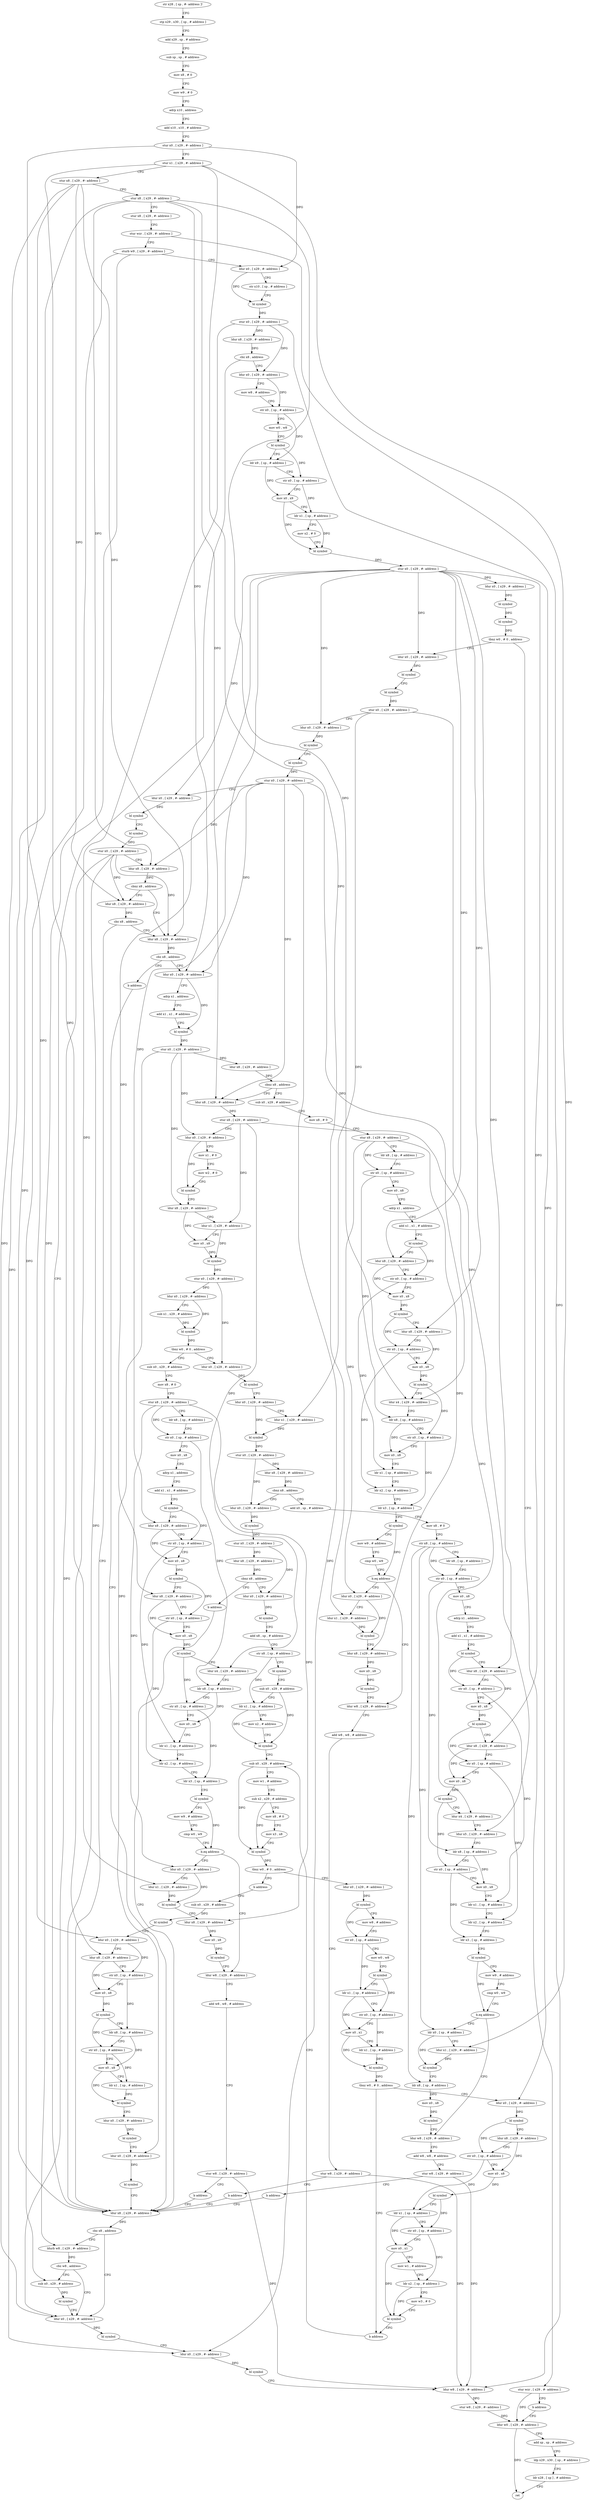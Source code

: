 digraph "func" {
"118188" [label = "str x28 , [ sp , #- address ]!" ]
"118192" [label = "stp x29 , x30 , [ sp , # address ]" ]
"118196" [label = "add x29 , sp , # address" ]
"118200" [label = "sub sp , sp , # address" ]
"118204" [label = "mov x8 , # 0" ]
"118208" [label = "mov w9 , # 0" ]
"118212" [label = "adrp x10 , address" ]
"118216" [label = "add x10 , x10 , # address" ]
"118220" [label = "stur x0 , [ x29 , #- address ]" ]
"118224" [label = "stur x1 , [ x29 , #- address ]" ]
"118228" [label = "stur x8 , [ x29 , #- address ]" ]
"118232" [label = "stur x8 , [ x29 , #- address ]" ]
"118236" [label = "stur x8 , [ x29 , #- address ]" ]
"118240" [label = "stur wzr , [ x29 , #- address ]" ]
"118244" [label = "sturb w9 , [ x29 , #- address ]" ]
"118248" [label = "ldur x0 , [ x29 , #- address ]" ]
"118252" [label = "str x10 , [ sp , # address ]" ]
"118256" [label = "bl symbol" ]
"118260" [label = "stur x0 , [ x29 , #- address ]" ]
"118264" [label = "ldur x8 , [ x29 , #- address ]" ]
"118268" [label = "cbz x8 , address" ]
"119260" [label = "ldur x8 , [ x29 , #- address ]" ]
"118272" [label = "ldur x0 , [ x29 , #- address ]" ]
"119264" [label = "cbz x8 , address" ]
"119284" [label = "ldur x0 , [ x29 , #- address ]" ]
"119268" [label = "ldurb w8 , [ x29 , #- address ]" ]
"118276" [label = "mov w8 , # address" ]
"118280" [label = "str x0 , [ sp , # address ]" ]
"118284" [label = "mov w0 , w8" ]
"118288" [label = "bl symbol" ]
"118292" [label = "ldr x9 , [ sp , # address ]" ]
"118296" [label = "str x0 , [ sp , # address ]" ]
"118300" [label = "mov x0 , x9" ]
"118304" [label = "ldr x1 , [ sp , # address ]" ]
"118308" [label = "mov x2 , # 0" ]
"118312" [label = "bl symbol" ]
"118316" [label = "stur x0 , [ x29 , #- address ]" ]
"118320" [label = "ldur x0 , [ x29 , #- address ]" ]
"118324" [label = "bl symbol" ]
"118328" [label = "bl symbol" ]
"118332" [label = "tbnz w0 , # 0 , address" ]
"118344" [label = "ldur x0 , [ x29 , #- address ]" ]
"118336" [label = "stur wzr , [ x29 , #- address ]" ]
"119288" [label = "bl symbol" ]
"119292" [label = "ldur x0 , [ x29 , #- address ]" ]
"119296" [label = "bl symbol" ]
"119300" [label = "ldur w8 , [ x29 , #- address ]" ]
"119304" [label = "stur w8 , [ x29 , #- address ]" ]
"119308" [label = "ldur w0 , [ x29 , #- address ]" ]
"119272" [label = "cbz w8 , address" ]
"119276" [label = "sub x0 , x29 , # address" ]
"118348" [label = "bl symbol" ]
"118352" [label = "bl symbol" ]
"118356" [label = "stur x0 , [ x29 , #- address ]" ]
"118360" [label = "ldur x0 , [ x29 , #- address ]" ]
"118364" [label = "bl symbol" ]
"118368" [label = "bl symbol" ]
"118372" [label = "stur x0 , [ x29 , #- address ]" ]
"118376" [label = "ldur x0 , [ x29 , #- address ]" ]
"118380" [label = "bl symbol" ]
"118384" [label = "bl symbol" ]
"118388" [label = "stur x0 , [ x29 , #- address ]" ]
"118392" [label = "ldur x8 , [ x29 , #- address ]" ]
"118396" [label = "cbnz x8 , address" ]
"118408" [label = "ldur x8 , [ x29 , #- address ]" ]
"118400" [label = "ldur x8 , [ x29 , #- address ]" ]
"118340" [label = "b address" ]
"119280" [label = "bl symbol" ]
"118412" [label = "cbz x8 , address" ]
"118420" [label = "ldur x0 , [ x29 , #- address ]" ]
"118416" [label = "b address" ]
"118404" [label = "cbz x8 , address" ]
"119312" [label = "add sp , sp , # address" ]
"119316" [label = "ldp x29 , x30 , [ sp , # address ]" ]
"119320" [label = "ldr x28 , [ sp ] , # address" ]
"119324" [label = "ret" ]
"118424" [label = "adrp x1 , address" ]
"118428" [label = "add x1 , x1 , # address" ]
"118432" [label = "bl symbol" ]
"118436" [label = "stur x0 , [ x29 , #- address ]" ]
"118440" [label = "ldur x8 , [ x29 , #- address ]" ]
"118444" [label = "cbnz x8 , address" ]
"118600" [label = "ldur x8 , [ x29 , #- address ]" ]
"118448" [label = "sub x0 , x29 , # address" ]
"118604" [label = "stur x8 , [ x29 , #- address ]" ]
"118608" [label = "ldur x0 , [ x29 , #- address ]" ]
"118612" [label = "mov x1 , # 0" ]
"118616" [label = "mov w2 , # 0" ]
"118620" [label = "bl symbol" ]
"118624" [label = "ldur x8 , [ x29 , #- address ]" ]
"118628" [label = "ldur x1 , [ x29 , #- address ]" ]
"118632" [label = "mov x0 , x8" ]
"118636" [label = "bl symbol" ]
"118640" [label = "stur x0 , [ x29 , #- address ]" ]
"118644" [label = "ldur x0 , [ x29 , #- address ]" ]
"118648" [label = "sub x1 , x29 , # address" ]
"118652" [label = "bl symbol" ]
"118656" [label = "tbnz w0 , # 0 , address" ]
"118812" [label = "ldur x0 , [ x29 , #- address ]" ]
"118660" [label = "sub x0 , x29 , # address" ]
"118452" [label = "mov x8 , # 0" ]
"118456" [label = "stur x8 , [ x29 , #- address ]" ]
"118460" [label = "ldr x8 , [ sp , # address ]" ]
"118464" [label = "str x0 , [ sp , # address ]" ]
"118468" [label = "mov x0 , x8" ]
"118472" [label = "adrp x1 , address" ]
"118476" [label = "add x1 , x1 , # address" ]
"118480" [label = "bl symbol" ]
"118484" [label = "ldur x8 , [ x29 , #- address ]" ]
"118488" [label = "str x0 , [ sp , # address ]" ]
"118492" [label = "mov x0 , x8" ]
"118496" [label = "bl symbol" ]
"118500" [label = "ldur x8 , [ x29 , #- address ]" ]
"118504" [label = "str x0 , [ sp , # address ]" ]
"118508" [label = "mov x0 , x8" ]
"118512" [label = "bl symbol" ]
"118516" [label = "ldur x4 , [ x29 , #- address ]" ]
"118520" [label = "ldr x8 , [ sp , # address ]" ]
"118524" [label = "str x0 , [ sp , # address ]" ]
"118528" [label = "mov x0 , x8" ]
"118532" [label = "ldr x1 , [ sp , # address ]" ]
"118536" [label = "ldr x2 , [ sp , # address ]" ]
"118540" [label = "ldr x3 , [ sp , # address ]" ]
"118544" [label = "bl symbol" ]
"118548" [label = "mov w9 , # address" ]
"118552" [label = "cmp w0 , w9" ]
"118556" [label = "b.eq address" ]
"118584" [label = "ldur w8 , [ x29 , #- address ]" ]
"118560" [label = "ldur x0 , [ x29 , #- address ]" ]
"118816" [label = "bl symbol" ]
"118820" [label = "ldur x0 , [ x29 , #- address ]" ]
"118824" [label = "ldur x1 , [ x29 , #- address ]" ]
"118828" [label = "bl symbol" ]
"118832" [label = "stur x0 , [ x29 , #- address ]" ]
"118836" [label = "ldur x8 , [ x29 , #- address ]" ]
"118840" [label = "cbnz x8 , address" ]
"119000" [label = "ldur x0 , [ x29 , #- address ]" ]
"118844" [label = "add x0 , sp , # address" ]
"118664" [label = "mov x8 , # 0" ]
"118668" [label = "stur x8 , [ x29 , #- address ]" ]
"118672" [label = "ldr x8 , [ sp , # address ]" ]
"118676" [label = "str x0 , [ sp , # address ]" ]
"118680" [label = "mov x0 , x8" ]
"118684" [label = "adrp x1 , address" ]
"118688" [label = "add x1 , x1 , # address" ]
"118692" [label = "bl symbol" ]
"118696" [label = "ldur x8 , [ x29 , #- address ]" ]
"118700" [label = "str x0 , [ sp , # address ]" ]
"118704" [label = "mov x0 , x8" ]
"118708" [label = "bl symbol" ]
"118712" [label = "ldur x8 , [ x29 , #- address ]" ]
"118716" [label = "str x0 , [ sp , # address ]" ]
"118720" [label = "mov x0 , x8" ]
"118724" [label = "bl symbol" ]
"118728" [label = "ldur x4 , [ x29 , #- address ]" ]
"118732" [label = "ldr x8 , [ sp , # address ]" ]
"118736" [label = "str x0 , [ sp , # address ]" ]
"118740" [label = "mov x0 , x8" ]
"118744" [label = "ldr x1 , [ sp , # address ]" ]
"118748" [label = "ldr x2 , [ sp , # address ]" ]
"118752" [label = "ldr x3 , [ sp , # address ]" ]
"118756" [label = "bl symbol" ]
"118760" [label = "mov w9 , # address" ]
"118764" [label = "cmp w0 , w9" ]
"118768" [label = "b.eq address" ]
"118796" [label = "ldur w8 , [ x29 , #- address ]" ]
"118772" [label = "ldur x0 , [ x29 , #- address ]" ]
"118588" [label = "add w8 , w8 , # address" ]
"118592" [label = "stur w8 , [ x29 , #- address ]" ]
"118596" [label = "b address" ]
"118564" [label = "ldur x1 , [ x29 , #- address ]" ]
"118568" [label = "bl symbol" ]
"118572" [label = "ldur x8 , [ x29 , #- address ]" ]
"118576" [label = "mov x0 , x8" ]
"118580" [label = "bl symbol" ]
"119004" [label = "bl symbol" ]
"119008" [label = "stur x0 , [ x29 , #- address ]" ]
"119012" [label = "ldur x8 , [ x29 , #- address ]" ]
"119016" [label = "cbnz x8 , address" ]
"119024" [label = "ldur x0 , [ x29 , #- address ]" ]
"119020" [label = "b address" ]
"118848" [label = "mov x8 , # 0" ]
"118852" [label = "str x8 , [ sp , # address ]" ]
"118856" [label = "ldr x8 , [ sp , # address ]" ]
"118860" [label = "str x0 , [ sp , # address ]" ]
"118864" [label = "mov x0 , x8" ]
"118868" [label = "adrp x1 , address" ]
"118872" [label = "add x1 , x1 , # address" ]
"118876" [label = "bl symbol" ]
"118880" [label = "ldur x8 , [ x29 , #- address ]" ]
"118884" [label = "str x0 , [ sp , # address ]" ]
"118888" [label = "mov x0 , x8" ]
"118892" [label = "bl symbol" ]
"118896" [label = "ldur x8 , [ x29 , #- address ]" ]
"118900" [label = "str x0 , [ sp , # address ]" ]
"118904" [label = "mov x0 , x8" ]
"118908" [label = "bl symbol" ]
"118912" [label = "ldur x4 , [ x29 , #- address ]" ]
"118916" [label = "ldur x5 , [ x29 , #- address ]" ]
"118920" [label = "ldr x8 , [ sp , # address ]" ]
"118924" [label = "str x0 , [ sp , # address ]" ]
"118928" [label = "mov x0 , x8" ]
"118932" [label = "ldr x1 , [ sp , # address ]" ]
"118936" [label = "ldr x2 , [ sp , # address ]" ]
"118940" [label = "ldr x3 , [ sp , # address ]" ]
"118944" [label = "bl symbol" ]
"118948" [label = "mov w9 , # address" ]
"118952" [label = "cmp w0 , w9" ]
"118956" [label = "b.eq address" ]
"118984" [label = "ldur w8 , [ x29 , #- address ]" ]
"118960" [label = "ldr x0 , [ sp , # address ]" ]
"118800" [label = "add w8 , w8 , # address" ]
"118804" [label = "stur w8 , [ x29 , #- address ]" ]
"118808" [label = "b address" ]
"118776" [label = "ldur x1 , [ x29 , #- address ]" ]
"118780" [label = "bl symbol" ]
"118784" [label = "ldur x8 , [ x29 , #- address ]" ]
"118788" [label = "mov x0 , x8" ]
"118792" [label = "bl symbol" ]
"119028" [label = "bl symbol" ]
"119032" [label = "add x8 , sp , # address" ]
"119036" [label = "str x8 , [ sp , # address ]" ]
"119040" [label = "bl symbol" ]
"119044" [label = "sub x0 , x29 , # address" ]
"119048" [label = "ldr x1 , [ sp , # address ]" ]
"119052" [label = "mov x2 , # address" ]
"119056" [label = "bl symbol" ]
"119060" [label = "sub x0 , x29 , # address" ]
"118988" [label = "add w8 , w8 , # address" ]
"118992" [label = "stur w8 , [ x29 , #- address ]" ]
"118996" [label = "b address" ]
"118964" [label = "ldur x1 , [ x29 , #- address ]" ]
"118968" [label = "bl symbol" ]
"118972" [label = "ldr x8 , [ sp , # address ]" ]
"118976" [label = "mov x0 , x8" ]
"118980" [label = "bl symbol" ]
"119092" [label = "ldur x0 , [ x29 , #- address ]" ]
"119096" [label = "bl symbol" ]
"119100" [label = "mov w8 , # address" ]
"119104" [label = "str x0 , [ sp , # address ]" ]
"119108" [label = "mov w0 , w8" ]
"119112" [label = "bl symbol" ]
"119116" [label = "ldr x1 , [ sp , # address ]" ]
"119120" [label = "str x0 , [ sp , # address ]" ]
"119124" [label = "mov x0 , x1" ]
"119128" [label = "ldr x1 , [ sp , # address ]" ]
"119132" [label = "bl symbol" ]
"119136" [label = "tbnz w0 , # 0 , address" ]
"119192" [label = "b address" ]
"119140" [label = "ldur x0 , [ x29 , #- address ]" ]
"119088" [label = "b address" ]
"119196" [label = "sub x0 , x29 , # address" ]
"119144" [label = "bl symbol" ]
"119148" [label = "ldur x8 , [ x29 , #- address ]" ]
"119152" [label = "str x0 , [ sp , # address ]" ]
"119156" [label = "mov x0 , x8" ]
"119160" [label = "bl symbol" ]
"119164" [label = "ldr x1 , [ sp , # address ]" ]
"119168" [label = "str x0 , [ sp , # address ]" ]
"119172" [label = "mov x0 , x1" ]
"119176" [label = "mov w1 , # address" ]
"119180" [label = "ldr x2 , [ sp , # address ]" ]
"119184" [label = "mov w3 , # 0" ]
"119188" [label = "bl symbol" ]
"119200" [label = "bl symbol" ]
"119204" [label = "ldur x0 , [ x29 , #- address ]" ]
"119208" [label = "ldur x8 , [ x29 , #- address ]" ]
"119212" [label = "str x0 , [ sp , # address ]" ]
"119216" [label = "mov x0 , x8" ]
"119220" [label = "bl symbol" ]
"119224" [label = "ldr x8 , [ sp , # address ]" ]
"119228" [label = "str x0 , [ sp , # address ]" ]
"119232" [label = "mov x0 , x8" ]
"119236" [label = "ldr x1 , [ sp , # address ]" ]
"119240" [label = "bl symbol" ]
"119244" [label = "ldur x0 , [ x29 , #- address ]" ]
"119248" [label = "bl symbol" ]
"119252" [label = "ldur x0 , [ x29 , #- address ]" ]
"119256" [label = "bl symbol" ]
"119064" [label = "mov w1 , # address" ]
"119068" [label = "sub x2 , x29 , # address" ]
"119072" [label = "mov x8 , # 0" ]
"119076" [label = "mov x3 , x8" ]
"119080" [label = "bl symbol" ]
"119084" [label = "tbnz w0 , # 0 , address" ]
"118188" -> "118192" [ label = "CFG" ]
"118192" -> "118196" [ label = "CFG" ]
"118196" -> "118200" [ label = "CFG" ]
"118200" -> "118204" [ label = "CFG" ]
"118204" -> "118208" [ label = "CFG" ]
"118208" -> "118212" [ label = "CFG" ]
"118212" -> "118216" [ label = "CFG" ]
"118216" -> "118220" [ label = "CFG" ]
"118220" -> "118224" [ label = "CFG" ]
"118220" -> "118248" [ label = "DFG" ]
"118220" -> "119204" [ label = "DFG" ]
"118224" -> "118228" [ label = "CFG" ]
"118224" -> "118564" [ label = "DFG" ]
"118224" -> "118776" [ label = "DFG" ]
"118224" -> "118964" [ label = "DFG" ]
"118228" -> "118232" [ label = "CFG" ]
"118228" -> "119260" [ label = "DFG" ]
"118228" -> "119284" [ label = "DFG" ]
"118228" -> "118408" [ label = "DFG" ]
"118228" -> "118400" [ label = "DFG" ]
"118232" -> "118236" [ label = "CFG" ]
"118232" -> "119292" [ label = "DFG" ]
"118232" -> "118392" [ label = "DFG" ]
"118232" -> "118420" [ label = "DFG" ]
"118232" -> "118600" [ label = "DFG" ]
"118232" -> "118516" [ label = "DFG" ]
"118236" -> "118240" [ label = "CFG" ]
"118240" -> "118244" [ label = "CFG" ]
"118240" -> "119300" [ label = "DFG" ]
"118244" -> "118248" [ label = "CFG" ]
"118244" -> "119268" [ label = "DFG" ]
"118244" -> "119276" [ label = "DFG" ]
"118248" -> "118252" [ label = "CFG" ]
"118248" -> "118256" [ label = "DFG" ]
"118252" -> "118256" [ label = "CFG" ]
"118256" -> "118260" [ label = "DFG" ]
"118260" -> "118264" [ label = "DFG" ]
"118260" -> "118272" [ label = "DFG" ]
"118260" -> "119140" [ label = "DFG" ]
"118260" -> "119208" [ label = "DFG" ]
"118264" -> "118268" [ label = "DFG" ]
"118268" -> "119260" [ label = "CFG" ]
"118268" -> "118272" [ label = "CFG" ]
"119260" -> "119264" [ label = "DFG" ]
"118272" -> "118276" [ label = "CFG" ]
"118272" -> "118280" [ label = "DFG" ]
"119264" -> "119284" [ label = "CFG" ]
"119264" -> "119268" [ label = "CFG" ]
"119284" -> "119288" [ label = "DFG" ]
"119268" -> "119272" [ label = "DFG" ]
"118276" -> "118280" [ label = "CFG" ]
"118280" -> "118284" [ label = "CFG" ]
"118280" -> "118292" [ label = "DFG" ]
"118284" -> "118288" [ label = "CFG" ]
"118288" -> "118292" [ label = "CFG" ]
"118288" -> "118296" [ label = "DFG" ]
"118292" -> "118296" [ label = "CFG" ]
"118292" -> "118300" [ label = "DFG" ]
"118296" -> "118300" [ label = "CFG" ]
"118296" -> "118304" [ label = "DFG" ]
"118300" -> "118304" [ label = "CFG" ]
"118300" -> "118312" [ label = "DFG" ]
"118304" -> "118308" [ label = "CFG" ]
"118304" -> "118312" [ label = "DFG" ]
"118308" -> "118312" [ label = "CFG" ]
"118312" -> "118316" [ label = "DFG" ]
"118316" -> "118320" [ label = "DFG" ]
"118316" -> "118344" [ label = "DFG" ]
"118316" -> "118360" [ label = "DFG" ]
"118316" -> "118376" [ label = "DFG" ]
"118316" -> "118484" [ label = "DFG" ]
"118316" -> "118500" [ label = "DFG" ]
"118316" -> "118696" [ label = "DFG" ]
"118316" -> "118712" [ label = "DFG" ]
"118316" -> "118880" [ label = "DFG" ]
"118316" -> "118896" [ label = "DFG" ]
"118320" -> "118324" [ label = "DFG" ]
"118324" -> "118328" [ label = "DFG" ]
"118328" -> "118332" [ label = "DFG" ]
"118332" -> "118344" [ label = "CFG" ]
"118332" -> "118336" [ label = "CFG" ]
"118344" -> "118348" [ label = "DFG" ]
"118336" -> "118340" [ label = "CFG" ]
"118336" -> "119308" [ label = "DFG" ]
"119288" -> "119292" [ label = "CFG" ]
"119292" -> "119296" [ label = "DFG" ]
"119296" -> "119300" [ label = "CFG" ]
"119300" -> "119304" [ label = "DFG" ]
"119304" -> "119308" [ label = "DFG" ]
"119308" -> "119312" [ label = "CFG" ]
"119308" -> "119324" [ label = "DFG" ]
"119272" -> "119284" [ label = "CFG" ]
"119272" -> "119276" [ label = "CFG" ]
"119276" -> "119280" [ label = "DFG" ]
"118348" -> "118352" [ label = "CFG" ]
"118352" -> "118356" [ label = "DFG" ]
"118356" -> "118360" [ label = "CFG" ]
"118356" -> "118824" [ label = "DFG" ]
"118356" -> "118916" [ label = "DFG" ]
"118360" -> "118364" [ label = "DFG" ]
"118364" -> "118368" [ label = "CFG" ]
"118368" -> "118372" [ label = "DFG" ]
"118372" -> "118376" [ label = "CFG" ]
"118372" -> "119292" [ label = "DFG" ]
"118372" -> "118392" [ label = "DFG" ]
"118372" -> "118420" [ label = "DFG" ]
"118372" -> "118600" [ label = "DFG" ]
"118372" -> "118516" [ label = "DFG" ]
"118376" -> "118380" [ label = "DFG" ]
"118380" -> "118384" [ label = "CFG" ]
"118384" -> "118388" [ label = "DFG" ]
"118388" -> "118392" [ label = "CFG" ]
"118388" -> "119260" [ label = "DFG" ]
"118388" -> "119284" [ label = "DFG" ]
"118388" -> "118408" [ label = "DFG" ]
"118388" -> "118400" [ label = "DFG" ]
"118392" -> "118396" [ label = "DFG" ]
"118396" -> "118408" [ label = "CFG" ]
"118396" -> "118400" [ label = "CFG" ]
"118408" -> "118412" [ label = "DFG" ]
"118400" -> "118404" [ label = "DFG" ]
"118340" -> "119308" [ label = "CFG" ]
"119280" -> "119284" [ label = "CFG" ]
"118412" -> "118420" [ label = "CFG" ]
"118412" -> "118416" [ label = "CFG" ]
"118420" -> "118424" [ label = "CFG" ]
"118420" -> "118432" [ label = "DFG" ]
"118416" -> "119260" [ label = "CFG" ]
"118404" -> "119260" [ label = "CFG" ]
"118404" -> "118408" [ label = "CFG" ]
"119312" -> "119316" [ label = "CFG" ]
"119316" -> "119320" [ label = "CFG" ]
"119320" -> "119324" [ label = "CFG" ]
"118424" -> "118428" [ label = "CFG" ]
"118428" -> "118432" [ label = "CFG" ]
"118432" -> "118436" [ label = "DFG" ]
"118436" -> "118440" [ label = "DFG" ]
"118436" -> "118608" [ label = "DFG" ]
"118436" -> "118624" [ label = "DFG" ]
"118436" -> "119252" [ label = "DFG" ]
"118440" -> "118444" [ label = "DFG" ]
"118444" -> "118600" [ label = "CFG" ]
"118444" -> "118448" [ label = "CFG" ]
"118600" -> "118604" [ label = "DFG" ]
"118448" -> "118452" [ label = "CFG" ]
"118604" -> "118608" [ label = "CFG" ]
"118604" -> "118628" [ label = "DFG" ]
"118604" -> "118728" [ label = "DFG" ]
"118604" -> "118912" [ label = "DFG" ]
"118608" -> "118612" [ label = "CFG" ]
"118608" -> "118620" [ label = "DFG" ]
"118612" -> "118616" [ label = "CFG" ]
"118616" -> "118620" [ label = "CFG" ]
"118620" -> "118624" [ label = "CFG" ]
"118624" -> "118628" [ label = "CFG" ]
"118624" -> "118632" [ label = "DFG" ]
"118628" -> "118632" [ label = "CFG" ]
"118628" -> "118636" [ label = "DFG" ]
"118632" -> "118636" [ label = "DFG" ]
"118636" -> "118640" [ label = "DFG" ]
"118640" -> "118644" [ label = "DFG" ]
"118640" -> "118812" [ label = "DFG" ]
"118644" -> "118648" [ label = "CFG" ]
"118644" -> "118652" [ label = "DFG" ]
"118648" -> "118652" [ label = "DFG" ]
"118652" -> "118656" [ label = "DFG" ]
"118656" -> "118812" [ label = "CFG" ]
"118656" -> "118660" [ label = "CFG" ]
"118812" -> "118816" [ label = "DFG" ]
"118660" -> "118664" [ label = "CFG" ]
"118452" -> "118456" [ label = "CFG" ]
"118456" -> "118460" [ label = "CFG" ]
"118456" -> "118560" [ label = "DFG" ]
"118456" -> "118572" [ label = "DFG" ]
"118456" -> "118464" [ label = "DFG" ]
"118460" -> "118464" [ label = "CFG" ]
"118464" -> "118468" [ label = "CFG" ]
"118464" -> "118520" [ label = "DFG" ]
"118468" -> "118472" [ label = "CFG" ]
"118472" -> "118476" [ label = "CFG" ]
"118476" -> "118480" [ label = "CFG" ]
"118480" -> "118484" [ label = "CFG" ]
"118480" -> "118488" [ label = "DFG" ]
"118484" -> "118488" [ label = "CFG" ]
"118484" -> "118492" [ label = "DFG" ]
"118488" -> "118492" [ label = "CFG" ]
"118488" -> "118532" [ label = "DFG" ]
"118492" -> "118496" [ label = "DFG" ]
"118496" -> "118500" [ label = "CFG" ]
"118496" -> "118504" [ label = "DFG" ]
"118500" -> "118504" [ label = "CFG" ]
"118500" -> "118508" [ label = "DFG" ]
"118504" -> "118508" [ label = "CFG" ]
"118504" -> "118536" [ label = "DFG" ]
"118508" -> "118512" [ label = "DFG" ]
"118512" -> "118516" [ label = "CFG" ]
"118512" -> "118524" [ label = "DFG" ]
"118516" -> "118520" [ label = "CFG" ]
"118520" -> "118524" [ label = "CFG" ]
"118520" -> "118528" [ label = "DFG" ]
"118524" -> "118528" [ label = "CFG" ]
"118524" -> "118540" [ label = "DFG" ]
"118528" -> "118532" [ label = "CFG" ]
"118532" -> "118536" [ label = "CFG" ]
"118536" -> "118540" [ label = "CFG" ]
"118540" -> "118544" [ label = "CFG" ]
"118544" -> "118548" [ label = "CFG" ]
"118544" -> "118556" [ label = "DFG" ]
"118548" -> "118552" [ label = "CFG" ]
"118552" -> "118556" [ label = "CFG" ]
"118556" -> "118584" [ label = "CFG" ]
"118556" -> "118560" [ label = "CFG" ]
"118584" -> "118588" [ label = "CFG" ]
"118560" -> "118564" [ label = "CFG" ]
"118560" -> "118568" [ label = "DFG" ]
"118816" -> "118820" [ label = "CFG" ]
"118820" -> "118824" [ label = "CFG" ]
"118820" -> "118828" [ label = "DFG" ]
"118824" -> "118828" [ label = "DFG" ]
"118828" -> "118832" [ label = "DFG" ]
"118832" -> "118836" [ label = "DFG" ]
"118832" -> "119000" [ label = "DFG" ]
"118836" -> "118840" [ label = "DFG" ]
"118840" -> "119000" [ label = "CFG" ]
"118840" -> "118844" [ label = "CFG" ]
"119000" -> "119004" [ label = "DFG" ]
"118844" -> "118848" [ label = "CFG" ]
"118664" -> "118668" [ label = "CFG" ]
"118668" -> "118672" [ label = "CFG" ]
"118668" -> "118772" [ label = "DFG" ]
"118668" -> "118784" [ label = "DFG" ]
"118668" -> "118676" [ label = "DFG" ]
"118672" -> "118676" [ label = "CFG" ]
"118676" -> "118680" [ label = "CFG" ]
"118676" -> "118732" [ label = "DFG" ]
"118680" -> "118684" [ label = "CFG" ]
"118684" -> "118688" [ label = "CFG" ]
"118688" -> "118692" [ label = "CFG" ]
"118692" -> "118696" [ label = "CFG" ]
"118692" -> "118700" [ label = "DFG" ]
"118696" -> "118700" [ label = "CFG" ]
"118696" -> "118704" [ label = "DFG" ]
"118700" -> "118704" [ label = "CFG" ]
"118700" -> "118744" [ label = "DFG" ]
"118704" -> "118708" [ label = "DFG" ]
"118708" -> "118712" [ label = "CFG" ]
"118708" -> "118716" [ label = "DFG" ]
"118712" -> "118716" [ label = "CFG" ]
"118712" -> "118720" [ label = "DFG" ]
"118716" -> "118720" [ label = "CFG" ]
"118716" -> "118748" [ label = "DFG" ]
"118720" -> "118724" [ label = "DFG" ]
"118724" -> "118728" [ label = "CFG" ]
"118724" -> "118736" [ label = "DFG" ]
"118728" -> "118732" [ label = "CFG" ]
"118732" -> "118736" [ label = "CFG" ]
"118732" -> "118740" [ label = "DFG" ]
"118736" -> "118740" [ label = "CFG" ]
"118736" -> "118752" [ label = "DFG" ]
"118740" -> "118744" [ label = "CFG" ]
"118744" -> "118748" [ label = "CFG" ]
"118748" -> "118752" [ label = "CFG" ]
"118752" -> "118756" [ label = "CFG" ]
"118756" -> "118760" [ label = "CFG" ]
"118756" -> "118768" [ label = "DFG" ]
"118760" -> "118764" [ label = "CFG" ]
"118764" -> "118768" [ label = "CFG" ]
"118768" -> "118796" [ label = "CFG" ]
"118768" -> "118772" [ label = "CFG" ]
"118796" -> "118800" [ label = "CFG" ]
"118772" -> "118776" [ label = "CFG" ]
"118772" -> "118780" [ label = "DFG" ]
"118588" -> "118592" [ label = "CFG" ]
"118592" -> "118596" [ label = "CFG" ]
"118592" -> "119300" [ label = "DFG" ]
"118596" -> "119260" [ label = "CFG" ]
"118564" -> "118568" [ label = "DFG" ]
"118568" -> "118572" [ label = "CFG" ]
"118572" -> "118576" [ label = "DFG" ]
"118576" -> "118580" [ label = "DFG" ]
"118580" -> "118584" [ label = "CFG" ]
"119004" -> "119008" [ label = "DFG" ]
"119008" -> "119012" [ label = "DFG" ]
"119008" -> "119024" [ label = "DFG" ]
"119012" -> "119016" [ label = "DFG" ]
"119016" -> "119024" [ label = "CFG" ]
"119016" -> "119020" [ label = "CFG" ]
"119024" -> "119028" [ label = "DFG" ]
"119020" -> "119260" [ label = "CFG" ]
"118848" -> "118852" [ label = "CFG" ]
"118852" -> "118856" [ label = "CFG" ]
"118852" -> "118960" [ label = "DFG" ]
"118852" -> "118972" [ label = "DFG" ]
"118852" -> "118860" [ label = "DFG" ]
"118856" -> "118860" [ label = "CFG" ]
"118860" -> "118864" [ label = "CFG" ]
"118860" -> "118920" [ label = "DFG" ]
"118864" -> "118868" [ label = "CFG" ]
"118868" -> "118872" [ label = "CFG" ]
"118872" -> "118876" [ label = "CFG" ]
"118876" -> "118880" [ label = "CFG" ]
"118876" -> "118884" [ label = "DFG" ]
"118880" -> "118884" [ label = "CFG" ]
"118880" -> "118888" [ label = "DFG" ]
"118884" -> "118888" [ label = "CFG" ]
"118884" -> "118932" [ label = "DFG" ]
"118888" -> "118892" [ label = "DFG" ]
"118892" -> "118896" [ label = "CFG" ]
"118892" -> "118900" [ label = "DFG" ]
"118896" -> "118900" [ label = "CFG" ]
"118896" -> "118904" [ label = "DFG" ]
"118900" -> "118904" [ label = "CFG" ]
"118900" -> "118936" [ label = "DFG" ]
"118904" -> "118908" [ label = "DFG" ]
"118908" -> "118912" [ label = "CFG" ]
"118908" -> "118924" [ label = "DFG" ]
"118912" -> "118916" [ label = "CFG" ]
"118916" -> "118920" [ label = "CFG" ]
"118920" -> "118924" [ label = "CFG" ]
"118920" -> "118928" [ label = "DFG" ]
"118924" -> "118928" [ label = "CFG" ]
"118924" -> "118940" [ label = "DFG" ]
"118928" -> "118932" [ label = "CFG" ]
"118932" -> "118936" [ label = "CFG" ]
"118936" -> "118940" [ label = "CFG" ]
"118940" -> "118944" [ label = "CFG" ]
"118944" -> "118948" [ label = "CFG" ]
"118944" -> "118956" [ label = "DFG" ]
"118948" -> "118952" [ label = "CFG" ]
"118952" -> "118956" [ label = "CFG" ]
"118956" -> "118984" [ label = "CFG" ]
"118956" -> "118960" [ label = "CFG" ]
"118984" -> "118988" [ label = "CFG" ]
"118960" -> "118964" [ label = "CFG" ]
"118960" -> "118968" [ label = "DFG" ]
"118800" -> "118804" [ label = "CFG" ]
"118804" -> "118808" [ label = "CFG" ]
"118804" -> "119300" [ label = "DFG" ]
"118808" -> "119260" [ label = "CFG" ]
"118776" -> "118780" [ label = "DFG" ]
"118780" -> "118784" [ label = "CFG" ]
"118784" -> "118788" [ label = "DFG" ]
"118788" -> "118792" [ label = "DFG" ]
"118792" -> "118796" [ label = "CFG" ]
"119028" -> "119032" [ label = "CFG" ]
"119032" -> "119036" [ label = "CFG" ]
"119036" -> "119040" [ label = "CFG" ]
"119036" -> "119048" [ label = "DFG" ]
"119040" -> "119044" [ label = "CFG" ]
"119044" -> "119048" [ label = "CFG" ]
"119044" -> "119056" [ label = "DFG" ]
"119048" -> "119052" [ label = "CFG" ]
"119048" -> "119056" [ label = "DFG" ]
"119052" -> "119056" [ label = "CFG" ]
"119056" -> "119060" [ label = "CFG" ]
"119060" -> "119064" [ label = "CFG" ]
"119060" -> "119080" [ label = "DFG" ]
"118988" -> "118992" [ label = "CFG" ]
"118992" -> "118996" [ label = "CFG" ]
"118992" -> "119300" [ label = "DFG" ]
"118996" -> "119260" [ label = "CFG" ]
"118964" -> "118968" [ label = "DFG" ]
"118968" -> "118972" [ label = "CFG" ]
"118972" -> "118976" [ label = "DFG" ]
"118976" -> "118980" [ label = "DFG" ]
"118980" -> "118984" [ label = "CFG" ]
"119092" -> "119096" [ label = "DFG" ]
"119096" -> "119100" [ label = "CFG" ]
"119096" -> "119104" [ label = "DFG" ]
"119100" -> "119104" [ label = "CFG" ]
"119104" -> "119108" [ label = "CFG" ]
"119104" -> "119116" [ label = "DFG" ]
"119108" -> "119112" [ label = "CFG" ]
"119112" -> "119116" [ label = "CFG" ]
"119112" -> "119120" [ label = "DFG" ]
"119116" -> "119120" [ label = "CFG" ]
"119116" -> "119124" [ label = "DFG" ]
"119120" -> "119124" [ label = "CFG" ]
"119120" -> "119128" [ label = "DFG" ]
"119124" -> "119128" [ label = "CFG" ]
"119124" -> "119132" [ label = "DFG" ]
"119128" -> "119132" [ label = "DFG" ]
"119132" -> "119136" [ label = "DFG" ]
"119136" -> "119192" [ label = "CFG" ]
"119136" -> "119140" [ label = "CFG" ]
"119192" -> "119060" [ label = "CFG" ]
"119140" -> "119144" [ label = "DFG" ]
"119088" -> "119196" [ label = "CFG" ]
"119196" -> "119200" [ label = "DFG" ]
"119144" -> "119148" [ label = "CFG" ]
"119144" -> "119152" [ label = "DFG" ]
"119148" -> "119152" [ label = "CFG" ]
"119148" -> "119156" [ label = "DFG" ]
"119152" -> "119156" [ label = "CFG" ]
"119152" -> "119164" [ label = "DFG" ]
"119156" -> "119160" [ label = "DFG" ]
"119160" -> "119164" [ label = "CFG" ]
"119160" -> "119168" [ label = "DFG" ]
"119164" -> "119168" [ label = "CFG" ]
"119164" -> "119172" [ label = "DFG" ]
"119168" -> "119172" [ label = "CFG" ]
"119168" -> "119180" [ label = "DFG" ]
"119172" -> "119176" [ label = "CFG" ]
"119172" -> "119188" [ label = "DFG" ]
"119176" -> "119180" [ label = "CFG" ]
"119180" -> "119184" [ label = "CFG" ]
"119180" -> "119188" [ label = "DFG" ]
"119184" -> "119188" [ label = "CFG" ]
"119188" -> "119192" [ label = "CFG" ]
"119200" -> "119204" [ label = "CFG" ]
"119204" -> "119208" [ label = "CFG" ]
"119204" -> "119212" [ label = "DFG" ]
"119208" -> "119212" [ label = "CFG" ]
"119208" -> "119216" [ label = "DFG" ]
"119212" -> "119216" [ label = "CFG" ]
"119212" -> "119224" [ label = "DFG" ]
"119216" -> "119220" [ label = "DFG" ]
"119220" -> "119224" [ label = "CFG" ]
"119220" -> "119228" [ label = "DFG" ]
"119224" -> "119228" [ label = "CFG" ]
"119224" -> "119232" [ label = "DFG" ]
"119228" -> "119232" [ label = "CFG" ]
"119228" -> "119236" [ label = "DFG" ]
"119232" -> "119236" [ label = "CFG" ]
"119232" -> "119240" [ label = "DFG" ]
"119236" -> "119240" [ label = "DFG" ]
"119240" -> "119244" [ label = "CFG" ]
"119244" -> "119248" [ label = "DFG" ]
"119248" -> "119252" [ label = "CFG" ]
"119252" -> "119256" [ label = "DFG" ]
"119256" -> "119260" [ label = "CFG" ]
"119064" -> "119068" [ label = "CFG" ]
"119068" -> "119072" [ label = "CFG" ]
"119068" -> "119080" [ label = "DFG" ]
"119072" -> "119076" [ label = "CFG" ]
"119076" -> "119080" [ label = "CFG" ]
"119080" -> "119084" [ label = "DFG" ]
"119084" -> "119092" [ label = "CFG" ]
"119084" -> "119088" [ label = "CFG" ]
}
